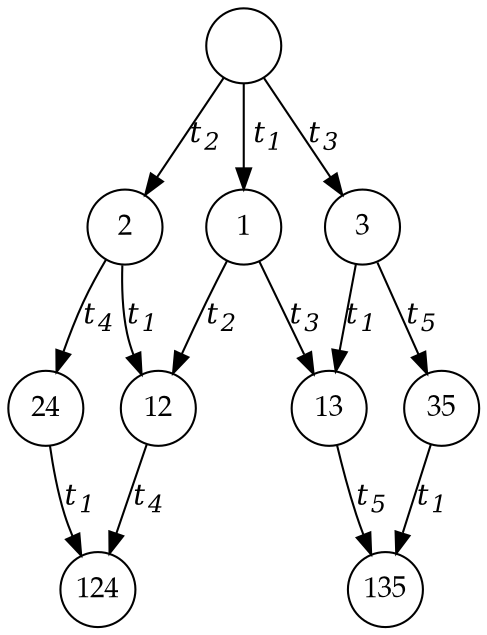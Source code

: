 digraph Independence1 {
    rankdir=TB;
    node [shape=circle, fixedsize=true, fontname="Palatino"];
    edge [fontname="Palatino-Italic"];
    0 [label=""];
    0 -> 1[label=< t<sub>1</sub>>];
    1 -> 12[label=<t<sub>2</sub>>];
    12 -> 124[label=<t<sub>4</sub>>];
    0 -> 2[label=<t<sub>2</sub>>];
    2 -> 12[label=<t<sub>1</sub>>];
    2 -> 24[label=<t<sub>4</sub>>];
    24 -> 124[label=<t<sub>1</sub>>];
    1 -> 13[label=<t<sub>3</sub>>];
    13 -> 135[label=<t<sub>5</sub>>];
    0 -> 3[label=<t<sub>3</sub>>];
    3 -> 13[label=<t<sub>1</sub>>];
    3 -> 35[label=<t<sub>5</sub>>];
    35 -> 135[label=<t<sub>1</sub>>];
}
